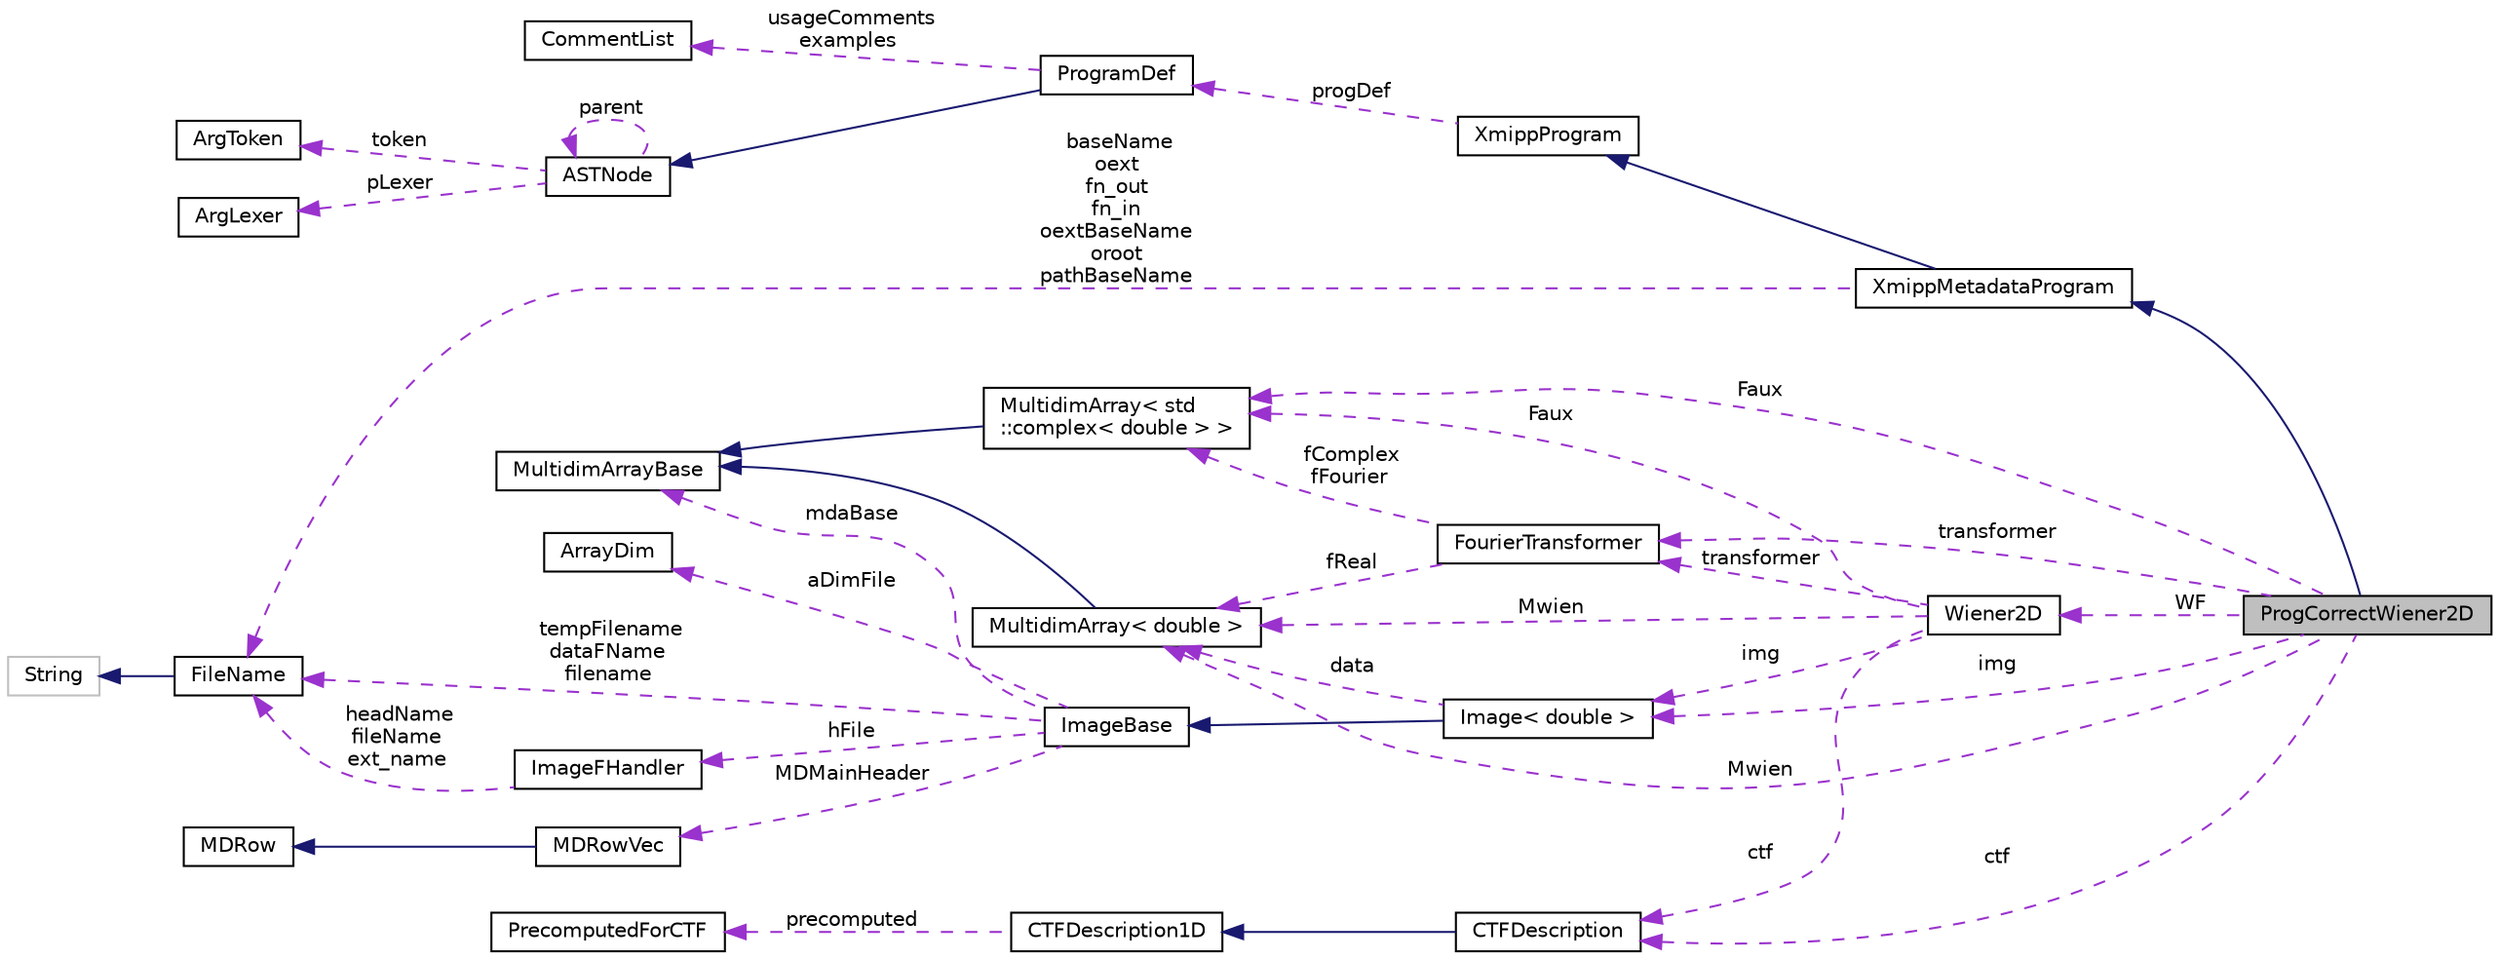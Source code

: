 digraph "ProgCorrectWiener2D"
{
  edge [fontname="Helvetica",fontsize="10",labelfontname="Helvetica",labelfontsize="10"];
  node [fontname="Helvetica",fontsize="10",shape=record];
  rankdir="LR";
  Node5 [label="ProgCorrectWiener2D",height=0.2,width=0.4,color="black", fillcolor="grey75", style="filled", fontcolor="black"];
  Node6 -> Node5 [dir="back",color="midnightblue",fontsize="10",style="solid",fontname="Helvetica"];
  Node6 [label="XmippMetadataProgram",height=0.2,width=0.4,color="black", fillcolor="white", style="filled",URL="$classXmippMetadataProgram.html"];
  Node7 -> Node6 [dir="back",color="midnightblue",fontsize="10",style="solid",fontname="Helvetica"];
  Node7 [label="XmippProgram",height=0.2,width=0.4,color="black", fillcolor="white", style="filled",URL="$classXmippProgram.html"];
  Node8 -> Node7 [dir="back",color="darkorchid3",fontsize="10",style="dashed",label=" progDef" ,fontname="Helvetica"];
  Node8 [label="ProgramDef",height=0.2,width=0.4,color="black", fillcolor="white", style="filled",URL="$classProgramDef.html"];
  Node9 -> Node8 [dir="back",color="midnightblue",fontsize="10",style="solid",fontname="Helvetica"];
  Node9 [label="ASTNode",height=0.2,width=0.4,color="black", fillcolor="white", style="filled",URL="$classASTNode.html"];
  Node10 -> Node9 [dir="back",color="darkorchid3",fontsize="10",style="dashed",label=" token" ,fontname="Helvetica"];
  Node10 [label="ArgToken",height=0.2,width=0.4,color="black", fillcolor="white", style="filled",URL="$classArgToken.html"];
  Node11 -> Node9 [dir="back",color="darkorchid3",fontsize="10",style="dashed",label=" pLexer" ,fontname="Helvetica"];
  Node11 [label="ArgLexer",height=0.2,width=0.4,color="black", fillcolor="white", style="filled",URL="$classArgLexer.html"];
  Node9 -> Node9 [dir="back",color="darkorchid3",fontsize="10",style="dashed",label=" parent" ,fontname="Helvetica"];
  Node12 -> Node8 [dir="back",color="darkorchid3",fontsize="10",style="dashed",label=" usageComments\nexamples" ,fontname="Helvetica"];
  Node12 [label="CommentList",height=0.2,width=0.4,color="black", fillcolor="white", style="filled",URL="$classCommentList.html"];
  Node13 -> Node6 [dir="back",color="darkorchid3",fontsize="10",style="dashed",label=" baseName\noext\nfn_out\nfn_in\noextBaseName\noroot\npathBaseName" ,fontname="Helvetica"];
  Node13 [label="FileName",height=0.2,width=0.4,color="black", fillcolor="white", style="filled",URL="$classFileName.html"];
  Node14 -> Node13 [dir="back",color="midnightblue",fontsize="10",style="solid",fontname="Helvetica"];
  Node14 [label="String",height=0.2,width=0.4,color="grey75", fillcolor="white", style="filled"];
  Node15 -> Node5 [dir="back",color="darkorchid3",fontsize="10",style="dashed",label=" WF" ,fontname="Helvetica"];
  Node15 [label="Wiener2D",height=0.2,width=0.4,color="black", fillcolor="white", style="filled",URL="$classWiener2D.html"];
  Node16 -> Node15 [dir="back",color="darkorchid3",fontsize="10",style="dashed",label=" transformer" ,fontname="Helvetica"];
  Node16 [label="FourierTransformer",height=0.2,width=0.4,color="black", fillcolor="white", style="filled",URL="$classFourierTransformer.html"];
  Node17 -> Node16 [dir="back",color="darkorchid3",fontsize="10",style="dashed",label=" fReal" ,fontname="Helvetica"];
  Node17 [label="MultidimArray\< double \>",height=0.2,width=0.4,color="black", fillcolor="white", style="filled",URL="$classMultidimArray.html"];
  Node18 -> Node17 [dir="back",color="midnightblue",fontsize="10",style="solid",fontname="Helvetica"];
  Node18 [label="MultidimArrayBase",height=0.2,width=0.4,color="black", fillcolor="white", style="filled",URL="$classMultidimArrayBase.html"];
  Node19 -> Node16 [dir="back",color="darkorchid3",fontsize="10",style="dashed",label=" fComplex\nfFourier" ,fontname="Helvetica"];
  Node19 [label="MultidimArray\< std\l::complex\< double \> \>",height=0.2,width=0.4,color="black", fillcolor="white", style="filled",URL="$classMultidimArray.html"];
  Node18 -> Node19 [dir="back",color="midnightblue",fontsize="10",style="solid",fontname="Helvetica"];
  Node20 -> Node15 [dir="back",color="darkorchid3",fontsize="10",style="dashed",label=" ctf" ,fontname="Helvetica"];
  Node20 [label="CTFDescription",height=0.2,width=0.4,color="black", fillcolor="white", style="filled",URL="$classCTFDescription.html"];
  Node21 -> Node20 [dir="back",color="midnightblue",fontsize="10",style="solid",fontname="Helvetica"];
  Node21 [label="CTFDescription1D",height=0.2,width=0.4,color="black", fillcolor="white", style="filled",URL="$classCTFDescription1D.html"];
  Node22 -> Node21 [dir="back",color="darkorchid3",fontsize="10",style="dashed",label=" precomputed" ,fontname="Helvetica"];
  Node22 [label="PrecomputedForCTF",height=0.2,width=0.4,color="black", fillcolor="white", style="filled",URL="$classPrecomputedForCTF.html"];
  Node23 -> Node15 [dir="back",color="darkorchid3",fontsize="10",style="dashed",label=" img" ,fontname="Helvetica"];
  Node23 [label="Image\< double \>",height=0.2,width=0.4,color="black", fillcolor="white", style="filled",URL="$classImage.html"];
  Node24 -> Node23 [dir="back",color="midnightblue",fontsize="10",style="solid",fontname="Helvetica"];
  Node24 [label="ImageBase",height=0.2,width=0.4,color="black", fillcolor="white", style="filled",URL="$classImageBase.html",tooltip="Image base class. "];
  Node18 -> Node24 [dir="back",color="darkorchid3",fontsize="10",style="dashed",label=" mdaBase" ,fontname="Helvetica"];
  Node25 -> Node24 [dir="back",color="darkorchid3",fontsize="10",style="dashed",label=" MDMainHeader" ,fontname="Helvetica"];
  Node25 [label="MDRowVec",height=0.2,width=0.4,color="black", fillcolor="white", style="filled",URL="$classMDRowVec.html"];
  Node26 -> Node25 [dir="back",color="midnightblue",fontsize="10",style="solid",fontname="Helvetica"];
  Node26 [label="MDRow",height=0.2,width=0.4,color="black", fillcolor="white", style="filled",URL="$classMDRow.html"];
  Node27 -> Node24 [dir="back",color="darkorchid3",fontsize="10",style="dashed",label=" hFile" ,fontname="Helvetica"];
  Node27 [label="ImageFHandler",height=0.2,width=0.4,color="black", fillcolor="white", style="filled",URL="$structImageFHandler.html"];
  Node13 -> Node27 [dir="back",color="darkorchid3",fontsize="10",style="dashed",label=" headName\nfileName\next_name" ,fontname="Helvetica"];
  Node28 -> Node24 [dir="back",color="darkorchid3",fontsize="10",style="dashed",label=" aDimFile" ,fontname="Helvetica"];
  Node28 [label="ArrayDim",height=0.2,width=0.4,color="black", fillcolor="white", style="filled",URL="$structArrayDim.html"];
  Node13 -> Node24 [dir="back",color="darkorchid3",fontsize="10",style="dashed",label=" tempFilename\ndataFName\nfilename" ,fontname="Helvetica"];
  Node17 -> Node23 [dir="back",color="darkorchid3",fontsize="10",style="dashed",label=" data" ,fontname="Helvetica"];
  Node17 -> Node15 [dir="back",color="darkorchid3",fontsize="10",style="dashed",label=" Mwien" ,fontname="Helvetica"];
  Node19 -> Node15 [dir="back",color="darkorchid3",fontsize="10",style="dashed",label=" Faux" ,fontname="Helvetica"];
  Node16 -> Node5 [dir="back",color="darkorchid3",fontsize="10",style="dashed",label=" transformer" ,fontname="Helvetica"];
  Node20 -> Node5 [dir="back",color="darkorchid3",fontsize="10",style="dashed",label=" ctf" ,fontname="Helvetica"];
  Node23 -> Node5 [dir="back",color="darkorchid3",fontsize="10",style="dashed",label=" img" ,fontname="Helvetica"];
  Node17 -> Node5 [dir="back",color="darkorchid3",fontsize="10",style="dashed",label=" Mwien" ,fontname="Helvetica"];
  Node19 -> Node5 [dir="back",color="darkorchid3",fontsize="10",style="dashed",label=" Faux" ,fontname="Helvetica"];
}
